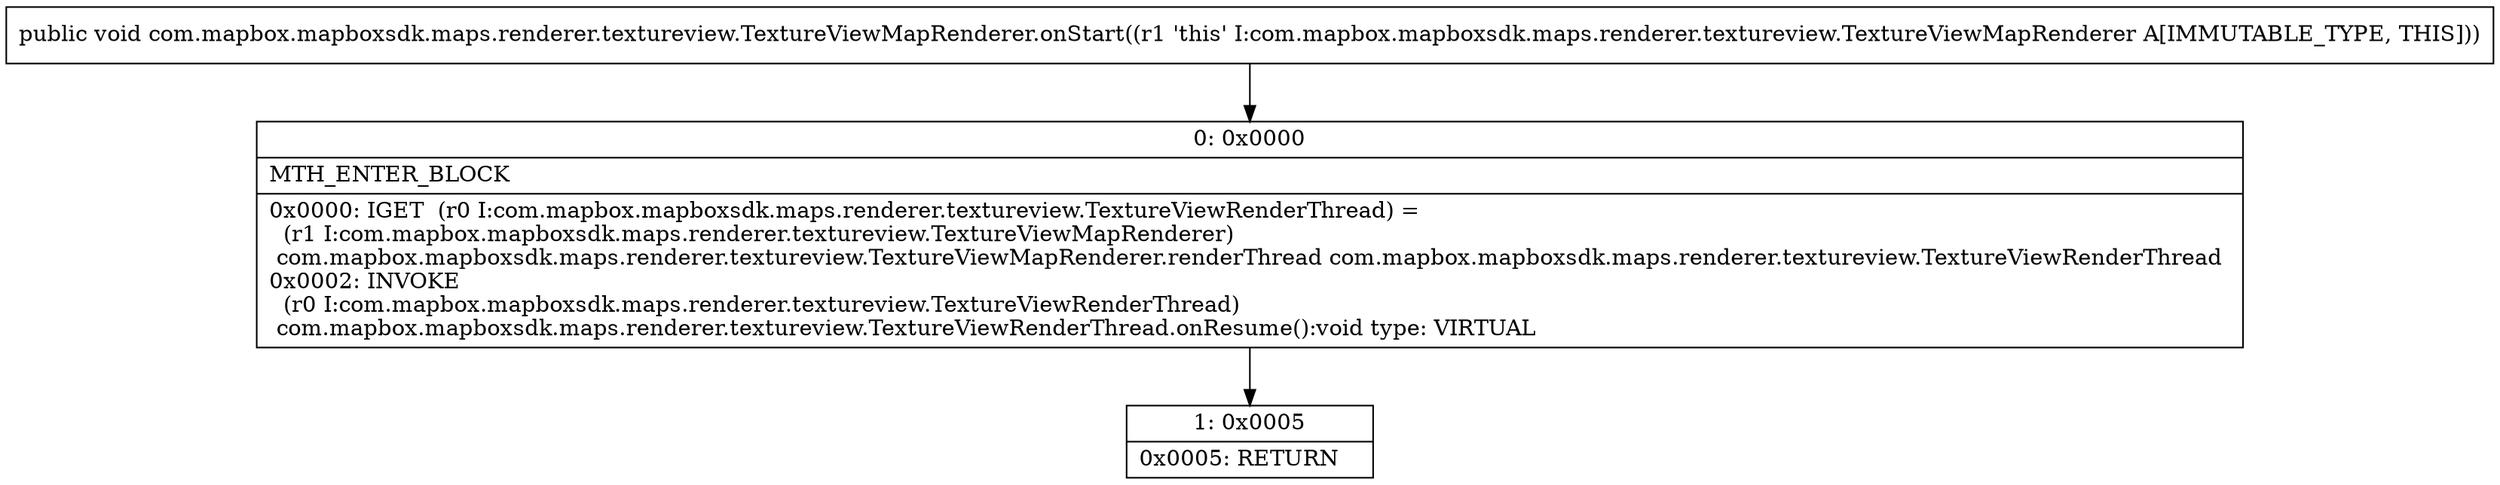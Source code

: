 digraph "CFG forcom.mapbox.mapboxsdk.maps.renderer.textureview.TextureViewMapRenderer.onStart()V" {
Node_0 [shape=record,label="{0\:\ 0x0000|MTH_ENTER_BLOCK\l|0x0000: IGET  (r0 I:com.mapbox.mapboxsdk.maps.renderer.textureview.TextureViewRenderThread) = \l  (r1 I:com.mapbox.mapboxsdk.maps.renderer.textureview.TextureViewMapRenderer)\l com.mapbox.mapboxsdk.maps.renderer.textureview.TextureViewMapRenderer.renderThread com.mapbox.mapboxsdk.maps.renderer.textureview.TextureViewRenderThread \l0x0002: INVOKE  \l  (r0 I:com.mapbox.mapboxsdk.maps.renderer.textureview.TextureViewRenderThread)\l com.mapbox.mapboxsdk.maps.renderer.textureview.TextureViewRenderThread.onResume():void type: VIRTUAL \l}"];
Node_1 [shape=record,label="{1\:\ 0x0005|0x0005: RETURN   \l}"];
MethodNode[shape=record,label="{public void com.mapbox.mapboxsdk.maps.renderer.textureview.TextureViewMapRenderer.onStart((r1 'this' I:com.mapbox.mapboxsdk.maps.renderer.textureview.TextureViewMapRenderer A[IMMUTABLE_TYPE, THIS])) }"];
MethodNode -> Node_0;
Node_0 -> Node_1;
}

